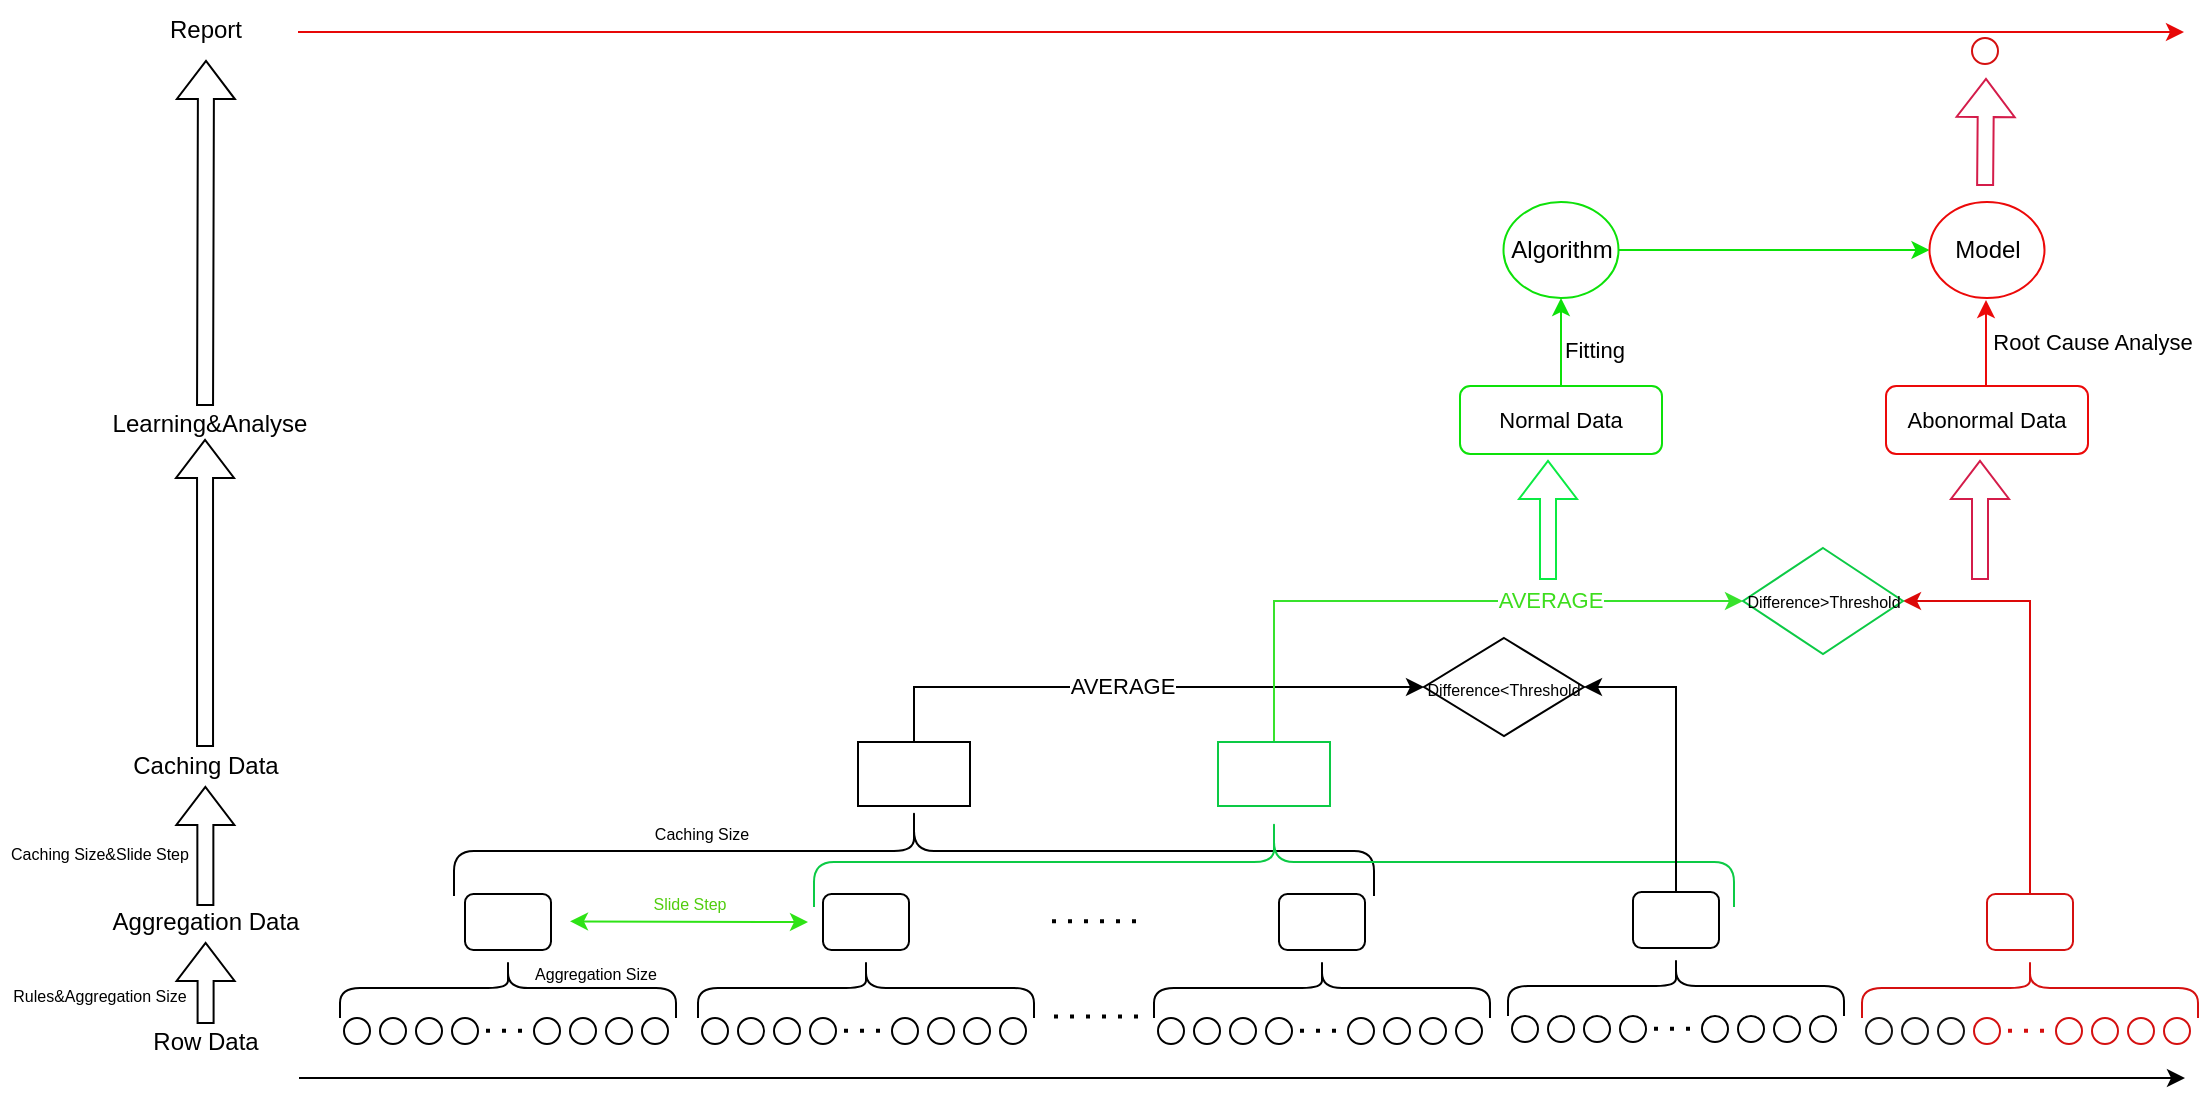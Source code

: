 <mxfile version="22.0.6" type="github">
  <diagram name="第 1 页" id="WTBXMF-47c1gRvCRbFfg">
    <mxGraphModel dx="977" dy="653" grid="0" gridSize="10" guides="1" tooltips="1" connect="1" arrows="1" fold="1" page="1" pageScale="1" pageWidth="1200" pageHeight="1920" math="0" shadow="0">
      <root>
        <mxCell id="0" />
        <mxCell id="1" parent="0" />
        <mxCell id="7vhGW-fj3BiN3b13xz7E-1" value="" style="ellipse;whiteSpace=wrap;html=1;aspect=fixed;" vertex="1" parent="1">
          <mxGeometry x="180" y="540" width="13" height="13" as="geometry" />
        </mxCell>
        <mxCell id="7vhGW-fj3BiN3b13xz7E-3" value="" style="ellipse;whiteSpace=wrap;html=1;aspect=fixed;" vertex="1" parent="1">
          <mxGeometry x="198" y="540" width="13" height="13" as="geometry" />
        </mxCell>
        <mxCell id="7vhGW-fj3BiN3b13xz7E-6" value="" style="ellipse;whiteSpace=wrap;html=1;aspect=fixed;" vertex="1" parent="1">
          <mxGeometry x="216" y="540" width="13" height="13" as="geometry" />
        </mxCell>
        <mxCell id="7vhGW-fj3BiN3b13xz7E-7" value="" style="ellipse;whiteSpace=wrap;html=1;aspect=fixed;" vertex="1" parent="1">
          <mxGeometry x="234" y="540" width="13" height="13" as="geometry" />
        </mxCell>
        <mxCell id="7vhGW-fj3BiN3b13xz7E-8" value="" style="ellipse;whiteSpace=wrap;html=1;aspect=fixed;" vertex="1" parent="1">
          <mxGeometry x="275" y="540" width="13" height="13" as="geometry" />
        </mxCell>
        <mxCell id="7vhGW-fj3BiN3b13xz7E-9" value="" style="ellipse;whiteSpace=wrap;html=1;aspect=fixed;" vertex="1" parent="1">
          <mxGeometry x="293" y="540" width="13" height="13" as="geometry" />
        </mxCell>
        <mxCell id="7vhGW-fj3BiN3b13xz7E-10" value="" style="ellipse;whiteSpace=wrap;html=1;aspect=fixed;" vertex="1" parent="1">
          <mxGeometry x="311" y="540" width="13" height="13" as="geometry" />
        </mxCell>
        <mxCell id="7vhGW-fj3BiN3b13xz7E-11" value="" style="ellipse;whiteSpace=wrap;html=1;aspect=fixed;" vertex="1" parent="1">
          <mxGeometry x="329" y="540" width="13" height="13" as="geometry" />
        </mxCell>
        <mxCell id="7vhGW-fj3BiN3b13xz7E-13" value="" style="endArrow=none;dashed=1;html=1;dashPattern=1 3;strokeWidth=2;rounded=0;" edge="1" parent="1">
          <mxGeometry width="50" height="50" relative="1" as="geometry">
            <mxPoint x="251" y="546.39" as="sourcePoint" />
            <mxPoint x="271" y="546.39" as="targetPoint" />
          </mxGeometry>
        </mxCell>
        <mxCell id="7vhGW-fj3BiN3b13xz7E-14" value="" style="shape=curlyBracket;whiteSpace=wrap;html=1;rounded=1;flipH=1;labelPosition=right;verticalLabelPosition=middle;align=left;verticalAlign=middle;flipV=1;direction=north;" vertex="1" parent="1">
          <mxGeometry x="178" y="510" width="168" height="30" as="geometry" />
        </mxCell>
        <mxCell id="7vhGW-fj3BiN3b13xz7E-15" value="" style="rounded=1;whiteSpace=wrap;html=1;" vertex="1" parent="1">
          <mxGeometry x="240.5" y="478" width="43" height="28" as="geometry" />
        </mxCell>
        <mxCell id="7vhGW-fj3BiN3b13xz7E-16" value="" style="endArrow=classic;html=1;rounded=0;" edge="1" parent="1">
          <mxGeometry width="50" height="50" relative="1" as="geometry">
            <mxPoint x="157.5" y="570" as="sourcePoint" />
            <mxPoint x="1100.5" y="570" as="targetPoint" />
          </mxGeometry>
        </mxCell>
        <mxCell id="7vhGW-fj3BiN3b13xz7E-17" value="" style="ellipse;whiteSpace=wrap;html=1;aspect=fixed;" vertex="1" parent="1">
          <mxGeometry x="359" y="540" width="13" height="13" as="geometry" />
        </mxCell>
        <mxCell id="7vhGW-fj3BiN3b13xz7E-18" value="" style="ellipse;whiteSpace=wrap;html=1;aspect=fixed;" vertex="1" parent="1">
          <mxGeometry x="377" y="540" width="13" height="13" as="geometry" />
        </mxCell>
        <mxCell id="7vhGW-fj3BiN3b13xz7E-19" value="" style="ellipse;whiteSpace=wrap;html=1;aspect=fixed;" vertex="1" parent="1">
          <mxGeometry x="395" y="540" width="13" height="13" as="geometry" />
        </mxCell>
        <mxCell id="7vhGW-fj3BiN3b13xz7E-20" value="" style="ellipse;whiteSpace=wrap;html=1;aspect=fixed;" vertex="1" parent="1">
          <mxGeometry x="413" y="540" width="13" height="13" as="geometry" />
        </mxCell>
        <mxCell id="7vhGW-fj3BiN3b13xz7E-21" value="" style="ellipse;whiteSpace=wrap;html=1;aspect=fixed;" vertex="1" parent="1">
          <mxGeometry x="454" y="540" width="13" height="13" as="geometry" />
        </mxCell>
        <mxCell id="7vhGW-fj3BiN3b13xz7E-22" value="" style="ellipse;whiteSpace=wrap;html=1;aspect=fixed;" vertex="1" parent="1">
          <mxGeometry x="472" y="540" width="13" height="13" as="geometry" />
        </mxCell>
        <mxCell id="7vhGW-fj3BiN3b13xz7E-23" value="" style="ellipse;whiteSpace=wrap;html=1;aspect=fixed;" vertex="1" parent="1">
          <mxGeometry x="490" y="540" width="13" height="13" as="geometry" />
        </mxCell>
        <mxCell id="7vhGW-fj3BiN3b13xz7E-24" value="" style="ellipse;whiteSpace=wrap;html=1;aspect=fixed;" vertex="1" parent="1">
          <mxGeometry x="508" y="540" width="13" height="13" as="geometry" />
        </mxCell>
        <mxCell id="7vhGW-fj3BiN3b13xz7E-25" value="" style="endArrow=none;dashed=1;html=1;dashPattern=1 3;strokeWidth=2;rounded=0;" edge="1" parent="1">
          <mxGeometry width="50" height="50" relative="1" as="geometry">
            <mxPoint x="430" y="546.39" as="sourcePoint" />
            <mxPoint x="450" y="546.39" as="targetPoint" />
          </mxGeometry>
        </mxCell>
        <mxCell id="7vhGW-fj3BiN3b13xz7E-26" value="" style="shape=curlyBracket;whiteSpace=wrap;html=1;rounded=1;flipH=1;labelPosition=right;verticalLabelPosition=middle;align=left;verticalAlign=middle;flipV=1;direction=north;" vertex="1" parent="1">
          <mxGeometry x="357" y="510" width="168" height="30" as="geometry" />
        </mxCell>
        <mxCell id="7vhGW-fj3BiN3b13xz7E-27" value="" style="rounded=1;whiteSpace=wrap;html=1;" vertex="1" parent="1">
          <mxGeometry x="419.5" y="478" width="43" height="28" as="geometry" />
        </mxCell>
        <mxCell id="7vhGW-fj3BiN3b13xz7E-40" value="" style="endArrow=none;dashed=1;html=1;dashPattern=1 3;strokeWidth=2;rounded=0;" edge="1" parent="1">
          <mxGeometry width="50" height="50" relative="1" as="geometry">
            <mxPoint x="535" y="539.31" as="sourcePoint" />
            <mxPoint x="577" y="539.31" as="targetPoint" />
          </mxGeometry>
        </mxCell>
        <mxCell id="7vhGW-fj3BiN3b13xz7E-52" value="" style="ellipse;whiteSpace=wrap;html=1;aspect=fixed;" vertex="1" parent="1">
          <mxGeometry x="587" y="540" width="13" height="13" as="geometry" />
        </mxCell>
        <mxCell id="7vhGW-fj3BiN3b13xz7E-53" value="" style="ellipse;whiteSpace=wrap;html=1;aspect=fixed;" vertex="1" parent="1">
          <mxGeometry x="605" y="540" width="13" height="13" as="geometry" />
        </mxCell>
        <mxCell id="7vhGW-fj3BiN3b13xz7E-54" value="" style="ellipse;whiteSpace=wrap;html=1;aspect=fixed;" vertex="1" parent="1">
          <mxGeometry x="623" y="540" width="13" height="13" as="geometry" />
        </mxCell>
        <mxCell id="7vhGW-fj3BiN3b13xz7E-55" value="" style="ellipse;whiteSpace=wrap;html=1;aspect=fixed;" vertex="1" parent="1">
          <mxGeometry x="641" y="540" width="13" height="13" as="geometry" />
        </mxCell>
        <mxCell id="7vhGW-fj3BiN3b13xz7E-56" value="" style="ellipse;whiteSpace=wrap;html=1;aspect=fixed;" vertex="1" parent="1">
          <mxGeometry x="682" y="540" width="13" height="13" as="geometry" />
        </mxCell>
        <mxCell id="7vhGW-fj3BiN3b13xz7E-57" value="" style="ellipse;whiteSpace=wrap;html=1;aspect=fixed;" vertex="1" parent="1">
          <mxGeometry x="700" y="540" width="13" height="13" as="geometry" />
        </mxCell>
        <mxCell id="7vhGW-fj3BiN3b13xz7E-58" value="" style="ellipse;whiteSpace=wrap;html=1;aspect=fixed;" vertex="1" parent="1">
          <mxGeometry x="718" y="540" width="13" height="13" as="geometry" />
        </mxCell>
        <mxCell id="7vhGW-fj3BiN3b13xz7E-59" value="" style="ellipse;whiteSpace=wrap;html=1;aspect=fixed;" vertex="1" parent="1">
          <mxGeometry x="736" y="540" width="13" height="13" as="geometry" />
        </mxCell>
        <mxCell id="7vhGW-fj3BiN3b13xz7E-60" value="" style="endArrow=none;dashed=1;html=1;dashPattern=1 3;strokeWidth=2;rounded=0;" edge="1" parent="1">
          <mxGeometry width="50" height="50" relative="1" as="geometry">
            <mxPoint x="658" y="546.39" as="sourcePoint" />
            <mxPoint x="678" y="546.39" as="targetPoint" />
          </mxGeometry>
        </mxCell>
        <mxCell id="7vhGW-fj3BiN3b13xz7E-61" value="" style="shape=curlyBracket;whiteSpace=wrap;html=1;rounded=1;flipH=1;labelPosition=right;verticalLabelPosition=middle;align=left;verticalAlign=middle;flipV=1;direction=north;" vertex="1" parent="1">
          <mxGeometry x="585" y="510" width="168" height="30" as="geometry" />
        </mxCell>
        <mxCell id="7vhGW-fj3BiN3b13xz7E-62" value="" style="rounded=1;whiteSpace=wrap;html=1;" vertex="1" parent="1">
          <mxGeometry x="647.5" y="478" width="43" height="28" as="geometry" />
        </mxCell>
        <mxCell id="7vhGW-fj3BiN3b13xz7E-63" value="Row Data" style="text;html=1;strokeColor=none;fillColor=none;align=center;verticalAlign=middle;whiteSpace=wrap;rounded=0;" vertex="1" parent="1">
          <mxGeometry x="81" y="537" width="60" height="30" as="geometry" />
        </mxCell>
        <mxCell id="7vhGW-fj3BiN3b13xz7E-64" value="Aggregation Data" style="text;html=1;strokeColor=none;fillColor=none;align=center;verticalAlign=middle;whiteSpace=wrap;rounded=0;" vertex="1" parent="1">
          <mxGeometry x="61" y="477" width="100" height="30" as="geometry" />
        </mxCell>
        <mxCell id="7vhGW-fj3BiN3b13xz7E-65" value="" style="shape=flexArrow;endArrow=classic;html=1;rounded=0;width=8;" edge="1" parent="1">
          <mxGeometry width="50" height="50" relative="1" as="geometry">
            <mxPoint x="110.8" y="543" as="sourcePoint" />
            <mxPoint x="110.8" y="502" as="targetPoint" />
          </mxGeometry>
        </mxCell>
        <mxCell id="7vhGW-fj3BiN3b13xz7E-67" value="&lt;font style=&quot;font-size: 8px;&quot;&gt;Rules&amp;amp;Aggregation Size&lt;/font&gt;" style="text;html=1;strokeColor=none;fillColor=none;align=center;verticalAlign=middle;whiteSpace=wrap;rounded=0;" vertex="1" parent="1">
          <mxGeometry x="13" y="513" width="90" height="30" as="geometry" />
        </mxCell>
        <mxCell id="7vhGW-fj3BiN3b13xz7E-68" value="" style="shape=curlyBracket;whiteSpace=wrap;html=1;rounded=1;flipH=1;labelPosition=right;verticalLabelPosition=middle;align=left;verticalAlign=middle;flipV=1;direction=north;" vertex="1" parent="1">
          <mxGeometry x="235" y="434" width="460" height="45" as="geometry" />
        </mxCell>
        <mxCell id="7vhGW-fj3BiN3b13xz7E-69" value="" style="endArrow=none;dashed=1;html=1;dashPattern=1 3;strokeWidth=2;rounded=0;" edge="1" parent="1">
          <mxGeometry width="50" height="50" relative="1" as="geometry">
            <mxPoint x="534" y="491.68" as="sourcePoint" />
            <mxPoint x="576" y="491.68" as="targetPoint" />
          </mxGeometry>
        </mxCell>
        <mxCell id="7vhGW-fj3BiN3b13xz7E-109" value="" style="edgeStyle=orthogonalEdgeStyle;rounded=0;orthogonalLoop=1;jettySize=auto;html=1;exitX=0.5;exitY=0;exitDx=0;exitDy=0;entryX=0;entryY=0.5;entryDx=0;entryDy=0;" edge="1" parent="1" source="7vhGW-fj3BiN3b13xz7E-70" target="7vhGW-fj3BiN3b13xz7E-108">
          <mxGeometry relative="1" as="geometry" />
        </mxCell>
        <mxCell id="7vhGW-fj3BiN3b13xz7E-111" value="AVERAGE" style="edgeLabel;html=1;align=center;verticalAlign=middle;resizable=0;points=[];" vertex="1" connectable="0" parent="7vhGW-fj3BiN3b13xz7E-109">
          <mxGeometry x="-0.069" y="1" relative="1" as="geometry">
            <mxPoint as="offset" />
          </mxGeometry>
        </mxCell>
        <mxCell id="7vhGW-fj3BiN3b13xz7E-70" value="" style="rounded=0;whiteSpace=wrap;html=1;" vertex="1" parent="1">
          <mxGeometry x="437" y="402" width="56" height="32" as="geometry" />
        </mxCell>
        <mxCell id="7vhGW-fj3BiN3b13xz7E-71" value="Caching Data" style="text;html=1;strokeColor=none;fillColor=none;align=center;verticalAlign=middle;whiteSpace=wrap;rounded=0;" vertex="1" parent="1">
          <mxGeometry x="61" y="399" width="100" height="30" as="geometry" />
        </mxCell>
        <mxCell id="7vhGW-fj3BiN3b13xz7E-72" value="" style="shape=flexArrow;endArrow=classic;html=1;rounded=0;width=8;" edge="1" parent="1">
          <mxGeometry width="50" height="50" relative="1" as="geometry">
            <mxPoint x="110.68" y="484" as="sourcePoint" />
            <mxPoint x="110.68" y="424" as="targetPoint" />
          </mxGeometry>
        </mxCell>
        <mxCell id="7vhGW-fj3BiN3b13xz7E-73" value="&lt;font style=&quot;font-size: 8px;&quot;&gt;Caching Size&amp;amp;Slide Step&lt;/font&gt;" style="text;html=1;strokeColor=none;fillColor=none;align=center;verticalAlign=middle;whiteSpace=wrap;rounded=0;" vertex="1" parent="1">
          <mxGeometry x="8" y="441.5" width="100" height="30" as="geometry" />
        </mxCell>
        <mxCell id="7vhGW-fj3BiN3b13xz7E-74" value="" style="shape=curlyBracket;whiteSpace=wrap;html=1;rounded=1;flipH=1;labelPosition=right;verticalLabelPosition=middle;align=left;verticalAlign=middle;flipV=1;direction=north;strokeColor=#0cca45;" vertex="1" parent="1">
          <mxGeometry x="415" y="439.5" width="460" height="45" as="geometry" />
        </mxCell>
        <mxCell id="7vhGW-fj3BiN3b13xz7E-105" value="" style="edgeStyle=orthogonalEdgeStyle;rounded=0;orthogonalLoop=1;jettySize=auto;html=1;entryX=0;entryY=0.5;entryDx=0;entryDy=0;exitX=0.5;exitY=0;exitDx=0;exitDy=0;fontColor=#3ddd1d;strokeColor=#38e22c;" edge="1" parent="1" source="7vhGW-fj3BiN3b13xz7E-75" target="7vhGW-fj3BiN3b13xz7E-104">
          <mxGeometry relative="1" as="geometry" />
        </mxCell>
        <mxCell id="7vhGW-fj3BiN3b13xz7E-106" value="AVERAGE" style="edgeLabel;html=1;align=center;verticalAlign=middle;resizable=0;points=[];fontColor=#3ddd1d;" vertex="1" connectable="0" parent="7vhGW-fj3BiN3b13xz7E-105">
          <mxGeometry x="0.363" y="1" relative="1" as="geometry">
            <mxPoint as="offset" />
          </mxGeometry>
        </mxCell>
        <mxCell id="7vhGW-fj3BiN3b13xz7E-75" value="" style="rounded=0;whiteSpace=wrap;html=1;strokeColor=#0cca45;" vertex="1" parent="1">
          <mxGeometry x="617" y="402" width="56" height="32" as="geometry" />
        </mxCell>
        <mxCell id="7vhGW-fj3BiN3b13xz7E-77" value="" style="endArrow=classic;startArrow=classic;html=1;rounded=0;strokeColor=#2ee316;" edge="1" parent="1">
          <mxGeometry width="50" height="50" relative="1" as="geometry">
            <mxPoint x="293" y="491.68" as="sourcePoint" />
            <mxPoint x="412" y="492" as="targetPoint" />
          </mxGeometry>
        </mxCell>
        <mxCell id="7vhGW-fj3BiN3b13xz7E-79" value="&lt;font style=&quot;font-size: 8px;&quot;&gt;Slide Step&lt;/font&gt;" style="text;html=1;strokeColor=none;fillColor=none;align=center;verticalAlign=middle;whiteSpace=wrap;rounded=0;fontColor=#51cd0e;" vertex="1" parent="1">
          <mxGeometry x="316" y="467" width="74" height="30" as="geometry" />
        </mxCell>
        <mxCell id="7vhGW-fj3BiN3b13xz7E-80" value="&lt;font style=&quot;font-size: 8px;&quot;&gt;Aggregation Size&lt;/font&gt;" style="text;html=1;strokeColor=none;fillColor=none;align=center;verticalAlign=middle;whiteSpace=wrap;rounded=0;" vertex="1" parent="1">
          <mxGeometry x="270" y="502" width="72" height="30" as="geometry" />
        </mxCell>
        <mxCell id="7vhGW-fj3BiN3b13xz7E-81" value="&lt;font style=&quot;font-size: 8px;&quot;&gt;Caching Size&lt;/font&gt;" style="text;html=1;strokeColor=none;fillColor=none;align=center;verticalAlign=middle;whiteSpace=wrap;rounded=0;" vertex="1" parent="1">
          <mxGeometry x="323" y="432" width="72" height="30" as="geometry" />
        </mxCell>
        <mxCell id="7vhGW-fj3BiN3b13xz7E-82" value="" style="ellipse;whiteSpace=wrap;html=1;aspect=fixed;" vertex="1" parent="1">
          <mxGeometry x="764" y="539" width="13" height="13" as="geometry" />
        </mxCell>
        <mxCell id="7vhGW-fj3BiN3b13xz7E-83" value="" style="ellipse;whiteSpace=wrap;html=1;aspect=fixed;" vertex="1" parent="1">
          <mxGeometry x="782" y="539" width="13" height="13" as="geometry" />
        </mxCell>
        <mxCell id="7vhGW-fj3BiN3b13xz7E-84" value="" style="ellipse;whiteSpace=wrap;html=1;aspect=fixed;" vertex="1" parent="1">
          <mxGeometry x="800" y="539" width="13" height="13" as="geometry" />
        </mxCell>
        <mxCell id="7vhGW-fj3BiN3b13xz7E-85" value="" style="ellipse;whiteSpace=wrap;html=1;aspect=fixed;" vertex="1" parent="1">
          <mxGeometry x="818" y="539" width="13" height="13" as="geometry" />
        </mxCell>
        <mxCell id="7vhGW-fj3BiN3b13xz7E-86" value="" style="ellipse;whiteSpace=wrap;html=1;aspect=fixed;" vertex="1" parent="1">
          <mxGeometry x="859" y="539" width="13" height="13" as="geometry" />
        </mxCell>
        <mxCell id="7vhGW-fj3BiN3b13xz7E-87" value="" style="ellipse;whiteSpace=wrap;html=1;aspect=fixed;" vertex="1" parent="1">
          <mxGeometry x="877" y="539" width="13" height="13" as="geometry" />
        </mxCell>
        <mxCell id="7vhGW-fj3BiN3b13xz7E-88" value="" style="ellipse;whiteSpace=wrap;html=1;aspect=fixed;" vertex="1" parent="1">
          <mxGeometry x="895" y="539" width="13" height="13" as="geometry" />
        </mxCell>
        <mxCell id="7vhGW-fj3BiN3b13xz7E-89" value="" style="ellipse;whiteSpace=wrap;html=1;aspect=fixed;" vertex="1" parent="1">
          <mxGeometry x="913" y="539" width="13" height="13" as="geometry" />
        </mxCell>
        <mxCell id="7vhGW-fj3BiN3b13xz7E-90" value="" style="endArrow=none;dashed=1;html=1;dashPattern=1 3;strokeWidth=2;rounded=0;" edge="1" parent="1">
          <mxGeometry width="50" height="50" relative="1" as="geometry">
            <mxPoint x="835" y="545.39" as="sourcePoint" />
            <mxPoint x="855" y="545.39" as="targetPoint" />
          </mxGeometry>
        </mxCell>
        <mxCell id="7vhGW-fj3BiN3b13xz7E-91" value="" style="shape=curlyBracket;whiteSpace=wrap;html=1;rounded=1;flipH=1;labelPosition=right;verticalLabelPosition=middle;align=left;verticalAlign=middle;flipV=1;direction=north;" vertex="1" parent="1">
          <mxGeometry x="762" y="509" width="168" height="30" as="geometry" />
        </mxCell>
        <mxCell id="7vhGW-fj3BiN3b13xz7E-110" style="edgeStyle=orthogonalEdgeStyle;rounded=0;orthogonalLoop=1;jettySize=auto;html=1;entryX=1;entryY=0.5;entryDx=0;entryDy=0;exitX=0.5;exitY=0;exitDx=0;exitDy=0;" edge="1" parent="1" source="7vhGW-fj3BiN3b13xz7E-92" target="7vhGW-fj3BiN3b13xz7E-108">
          <mxGeometry relative="1" as="geometry" />
        </mxCell>
        <mxCell id="7vhGW-fj3BiN3b13xz7E-92" value="" style="rounded=1;whiteSpace=wrap;html=1;" vertex="1" parent="1">
          <mxGeometry x="824.5" y="477" width="43" height="28" as="geometry" />
        </mxCell>
        <mxCell id="7vhGW-fj3BiN3b13xz7E-93" value="" style="ellipse;whiteSpace=wrap;html=1;aspect=fixed;strokeColor=#121111;" vertex="1" parent="1">
          <mxGeometry x="941" y="540" width="13" height="13" as="geometry" />
        </mxCell>
        <mxCell id="7vhGW-fj3BiN3b13xz7E-94" value="" style="ellipse;whiteSpace=wrap;html=1;aspect=fixed;strokeColor=#121111;" vertex="1" parent="1">
          <mxGeometry x="959" y="540" width="13" height="13" as="geometry" />
        </mxCell>
        <mxCell id="7vhGW-fj3BiN3b13xz7E-95" value="" style="ellipse;whiteSpace=wrap;html=1;aspect=fixed;strokeColor=#121111;" vertex="1" parent="1">
          <mxGeometry x="977" y="540" width="13" height="13" as="geometry" />
        </mxCell>
        <mxCell id="7vhGW-fj3BiN3b13xz7E-96" value="" style="ellipse;whiteSpace=wrap;html=1;aspect=fixed;strokeColor=#d51010;" vertex="1" parent="1">
          <mxGeometry x="995" y="540" width="13" height="13" as="geometry" />
        </mxCell>
        <mxCell id="7vhGW-fj3BiN3b13xz7E-97" value="" style="ellipse;whiteSpace=wrap;html=1;aspect=fixed;strokeColor=#d51010;" vertex="1" parent="1">
          <mxGeometry x="1036" y="540" width="13" height="13" as="geometry" />
        </mxCell>
        <mxCell id="7vhGW-fj3BiN3b13xz7E-98" value="" style="ellipse;whiteSpace=wrap;html=1;aspect=fixed;strokeColor=#d51010;" vertex="1" parent="1">
          <mxGeometry x="1054" y="540" width="13" height="13" as="geometry" />
        </mxCell>
        <mxCell id="7vhGW-fj3BiN3b13xz7E-99" value="" style="ellipse;whiteSpace=wrap;html=1;aspect=fixed;strokeColor=#d51010;" vertex="1" parent="1">
          <mxGeometry x="1072" y="540" width="13" height="13" as="geometry" />
        </mxCell>
        <mxCell id="7vhGW-fj3BiN3b13xz7E-100" value="" style="ellipse;whiteSpace=wrap;html=1;aspect=fixed;strokeColor=#d51010;" vertex="1" parent="1">
          <mxGeometry x="1090" y="540" width="13" height="13" as="geometry" />
        </mxCell>
        <mxCell id="7vhGW-fj3BiN3b13xz7E-101" value="" style="endArrow=none;dashed=1;html=1;dashPattern=1 3;strokeWidth=2;rounded=0;strokeColor=#d51010;" edge="1" parent="1">
          <mxGeometry width="50" height="50" relative="1" as="geometry">
            <mxPoint x="1012" y="546.39" as="sourcePoint" />
            <mxPoint x="1032" y="546.39" as="targetPoint" />
          </mxGeometry>
        </mxCell>
        <mxCell id="7vhGW-fj3BiN3b13xz7E-102" value="" style="shape=curlyBracket;whiteSpace=wrap;html=1;rounded=1;flipH=1;labelPosition=right;verticalLabelPosition=middle;align=left;verticalAlign=middle;flipV=1;direction=north;strokeColor=#d51010;" vertex="1" parent="1">
          <mxGeometry x="939" y="510" width="168" height="30" as="geometry" />
        </mxCell>
        <mxCell id="7vhGW-fj3BiN3b13xz7E-107" style="edgeStyle=orthogonalEdgeStyle;rounded=0;orthogonalLoop=1;jettySize=auto;html=1;entryX=1;entryY=0.5;entryDx=0;entryDy=0;exitX=0.5;exitY=0;exitDx=0;exitDy=0;strokeColor=#dc0909;" edge="1" parent="1" source="7vhGW-fj3BiN3b13xz7E-103" target="7vhGW-fj3BiN3b13xz7E-104">
          <mxGeometry relative="1" as="geometry" />
        </mxCell>
        <mxCell id="7vhGW-fj3BiN3b13xz7E-103" value="" style="rounded=1;whiteSpace=wrap;html=1;strokeColor=#d51010;" vertex="1" parent="1">
          <mxGeometry x="1001.5" y="478" width="43" height="28" as="geometry" />
        </mxCell>
        <mxCell id="7vhGW-fj3BiN3b13xz7E-104" value="Difference&amp;gt;Threshold" style="rhombus;whiteSpace=wrap;html=1;strokeColor=#0cca45;rounded=0;fontSize=8;" vertex="1" parent="1">
          <mxGeometry x="879.5" y="305" width="80" height="53" as="geometry" />
        </mxCell>
        <mxCell id="7vhGW-fj3BiN3b13xz7E-108" value="&lt;font style=&quot;font-size: 8px;&quot;&gt;Difference&amp;lt;Threshold&lt;/font&gt;" style="rhombus;whiteSpace=wrap;html=1;rounded=0;" vertex="1" parent="1">
          <mxGeometry x="720" y="350" width="80" height="49" as="geometry" />
        </mxCell>
        <mxCell id="7vhGW-fj3BiN3b13xz7E-112" value="" style="shape=flexArrow;endArrow=classic;html=1;rounded=0;width=8;fontColor=#33dc04;labelBorderColor=#27f40b;strokeColor=#0bea43;" edge="1" parent="1">
          <mxGeometry width="50" height="50" relative="1" as="geometry">
            <mxPoint x="782.0" y="321" as="sourcePoint" />
            <mxPoint x="782.0" y="261" as="targetPoint" />
          </mxGeometry>
        </mxCell>
        <mxCell id="7vhGW-fj3BiN3b13xz7E-121" value="" style="edgeStyle=orthogonalEdgeStyle;rounded=0;orthogonalLoop=1;jettySize=auto;html=1;entryX=0.5;entryY=1;entryDx=0;entryDy=0;exitX=0.5;exitY=0;exitDx=0;exitDy=0;strokeColor=#0de109;" edge="1" parent="1" source="7vhGW-fj3BiN3b13xz7E-115" target="7vhGW-fj3BiN3b13xz7E-120">
          <mxGeometry relative="1" as="geometry" />
        </mxCell>
        <mxCell id="7vhGW-fj3BiN3b13xz7E-123" value="Fitting" style="edgeLabel;html=1;align=center;verticalAlign=middle;resizable=0;points=[];" vertex="1" connectable="0" parent="7vhGW-fj3BiN3b13xz7E-121">
          <mxGeometry x="-0.026" y="-3" relative="1" as="geometry">
            <mxPoint x="13" y="3" as="offset" />
          </mxGeometry>
        </mxCell>
        <mxCell id="7vhGW-fj3BiN3b13xz7E-115" value="&lt;font style=&quot;font-size: 11px;&quot;&gt;Normal Data&lt;/font&gt;" style="rounded=1;whiteSpace=wrap;html=1;strokeColor=#0de109;" vertex="1" parent="1">
          <mxGeometry x="738" y="224" width="101" height="34" as="geometry" />
        </mxCell>
        <mxCell id="7vhGW-fj3BiN3b13xz7E-116" value="" style="shape=flexArrow;endArrow=classic;html=1;rounded=0;width=8;fontColor=#33dc04;labelBorderColor=#27f40b;strokeColor=#d41c4a;" edge="1" parent="1">
          <mxGeometry width="50" height="50" relative="1" as="geometry">
            <mxPoint x="998.0" y="321" as="sourcePoint" />
            <mxPoint x="998.0" y="261" as="targetPoint" />
          </mxGeometry>
        </mxCell>
        <mxCell id="7vhGW-fj3BiN3b13xz7E-127" value="" style="edgeStyle=orthogonalEdgeStyle;rounded=0;orthogonalLoop=1;jettySize=auto;html=1;strokeColor=#ec0909;" edge="1" parent="1" source="7vhGW-fj3BiN3b13xz7E-117">
          <mxGeometry relative="1" as="geometry">
            <mxPoint x="1001" y="181" as="targetPoint" />
          </mxGeometry>
        </mxCell>
        <mxCell id="7vhGW-fj3BiN3b13xz7E-132" value="Root Cause Analyse" style="edgeLabel;html=1;align=center;verticalAlign=middle;resizable=0;points=[];" vertex="1" connectable="0" parent="7vhGW-fj3BiN3b13xz7E-127">
          <mxGeometry x="0.142" relative="1" as="geometry">
            <mxPoint x="53" y="2" as="offset" />
          </mxGeometry>
        </mxCell>
        <mxCell id="7vhGW-fj3BiN3b13xz7E-117" value="&lt;font style=&quot;font-size: 11px;&quot;&gt;Abonormal Data&lt;/font&gt;" style="rounded=1;whiteSpace=wrap;html=1;strokeColor=#ec0909;" vertex="1" parent="1">
          <mxGeometry x="951" y="224" width="101" height="34" as="geometry" />
        </mxCell>
        <mxCell id="7vhGW-fj3BiN3b13xz7E-130" style="edgeStyle=orthogonalEdgeStyle;rounded=0;orthogonalLoop=1;jettySize=auto;html=1;exitX=1;exitY=0.5;exitDx=0;exitDy=0;strokeColor=#0de109;" edge="1" parent="1" source="7vhGW-fj3BiN3b13xz7E-120" target="7vhGW-fj3BiN3b13xz7E-128">
          <mxGeometry relative="1" as="geometry" />
        </mxCell>
        <mxCell id="7vhGW-fj3BiN3b13xz7E-120" value="Algorithm" style="ellipse;whiteSpace=wrap;html=1;rounded=1;strokeColor=#0de109;" vertex="1" parent="1">
          <mxGeometry x="759.75" y="132" width="57.5" height="48" as="geometry" />
        </mxCell>
        <mxCell id="7vhGW-fj3BiN3b13xz7E-128" value="Model" style="ellipse;whiteSpace=wrap;html=1;rounded=1;strokeColor=#ec0909;" vertex="1" parent="1">
          <mxGeometry x="972.75" y="132" width="57.5" height="48" as="geometry" />
        </mxCell>
        <mxCell id="7vhGW-fj3BiN3b13xz7E-133" value="" style="shape=flexArrow;endArrow=classic;html=1;rounded=0;width=8;" edge="1" parent="1">
          <mxGeometry width="50" height="50" relative="1" as="geometry">
            <mxPoint x="110.52" y="404.5" as="sourcePoint" />
            <mxPoint x="110.52" y="250.5" as="targetPoint" />
          </mxGeometry>
        </mxCell>
        <mxCell id="7vhGW-fj3BiN3b13xz7E-134" value="Learning&amp;amp;Analyse" style="text;html=1;strokeColor=none;fillColor=none;align=center;verticalAlign=middle;whiteSpace=wrap;rounded=0;" vertex="1" parent="1">
          <mxGeometry x="63" y="228" width="100" height="30" as="geometry" />
        </mxCell>
        <mxCell id="7vhGW-fj3BiN3b13xz7E-135" value="Report" style="text;html=1;strokeColor=none;fillColor=none;align=center;verticalAlign=middle;whiteSpace=wrap;rounded=0;" vertex="1" parent="1">
          <mxGeometry x="61" y="31" width="100" height="30" as="geometry" />
        </mxCell>
        <mxCell id="7vhGW-fj3BiN3b13xz7E-136" value="" style="shape=flexArrow;endArrow=classic;html=1;rounded=0;width=8;entryX=0.5;entryY=1;entryDx=0;entryDy=0;" edge="1" parent="1" target="7vhGW-fj3BiN3b13xz7E-135">
          <mxGeometry width="50" height="50" relative="1" as="geometry">
            <mxPoint x="110.52" y="234" as="sourcePoint" />
            <mxPoint x="110.52" y="86" as="targetPoint" />
          </mxGeometry>
        </mxCell>
        <mxCell id="7vhGW-fj3BiN3b13xz7E-137" value="" style="endArrow=classic;html=1;rounded=0;strokeColor=#e70808;" edge="1" parent="1">
          <mxGeometry width="50" height="50" relative="1" as="geometry">
            <mxPoint x="157" y="47" as="sourcePoint" />
            <mxPoint x="1100" y="47" as="targetPoint" />
          </mxGeometry>
        </mxCell>
        <mxCell id="7vhGW-fj3BiN3b13xz7E-138" value="" style="ellipse;whiteSpace=wrap;html=1;aspect=fixed;strokeColor=#d51010;" vertex="1" parent="1">
          <mxGeometry x="994" y="50" width="13" height="13" as="geometry" />
        </mxCell>
        <mxCell id="7vhGW-fj3BiN3b13xz7E-139" value="" style="shape=flexArrow;endArrow=classic;html=1;rounded=0;width=8;fontColor=#33dc04;labelBorderColor=#27f40b;strokeColor=#d41c4a;" edge="1" parent="1">
          <mxGeometry width="50" height="50" relative="1" as="geometry">
            <mxPoint x="1000.55" y="124" as="sourcePoint" />
            <mxPoint x="1001" y="70" as="targetPoint" />
          </mxGeometry>
        </mxCell>
      </root>
    </mxGraphModel>
  </diagram>
</mxfile>
